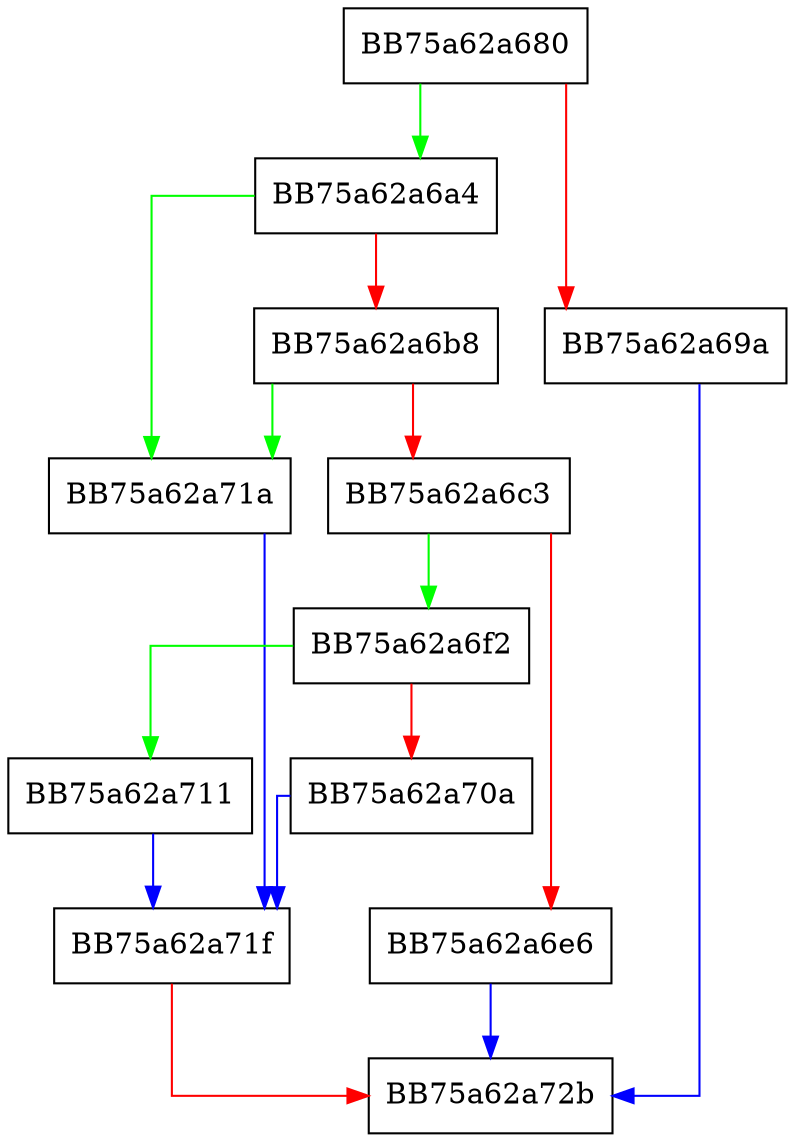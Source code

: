 digraph SessionShouldBeExcluded {
  node [shape="box"];
  graph [splines=ortho];
  BB75a62a680 -> BB75a62a6a4 [color="green"];
  BB75a62a680 -> BB75a62a69a [color="red"];
  BB75a62a69a -> BB75a62a72b [color="blue"];
  BB75a62a6a4 -> BB75a62a71a [color="green"];
  BB75a62a6a4 -> BB75a62a6b8 [color="red"];
  BB75a62a6b8 -> BB75a62a71a [color="green"];
  BB75a62a6b8 -> BB75a62a6c3 [color="red"];
  BB75a62a6c3 -> BB75a62a6f2 [color="green"];
  BB75a62a6c3 -> BB75a62a6e6 [color="red"];
  BB75a62a6e6 -> BB75a62a72b [color="blue"];
  BB75a62a6f2 -> BB75a62a711 [color="green"];
  BB75a62a6f2 -> BB75a62a70a [color="red"];
  BB75a62a70a -> BB75a62a71f [color="blue"];
  BB75a62a711 -> BB75a62a71f [color="blue"];
  BB75a62a71a -> BB75a62a71f [color="blue"];
  BB75a62a71f -> BB75a62a72b [color="red"];
}